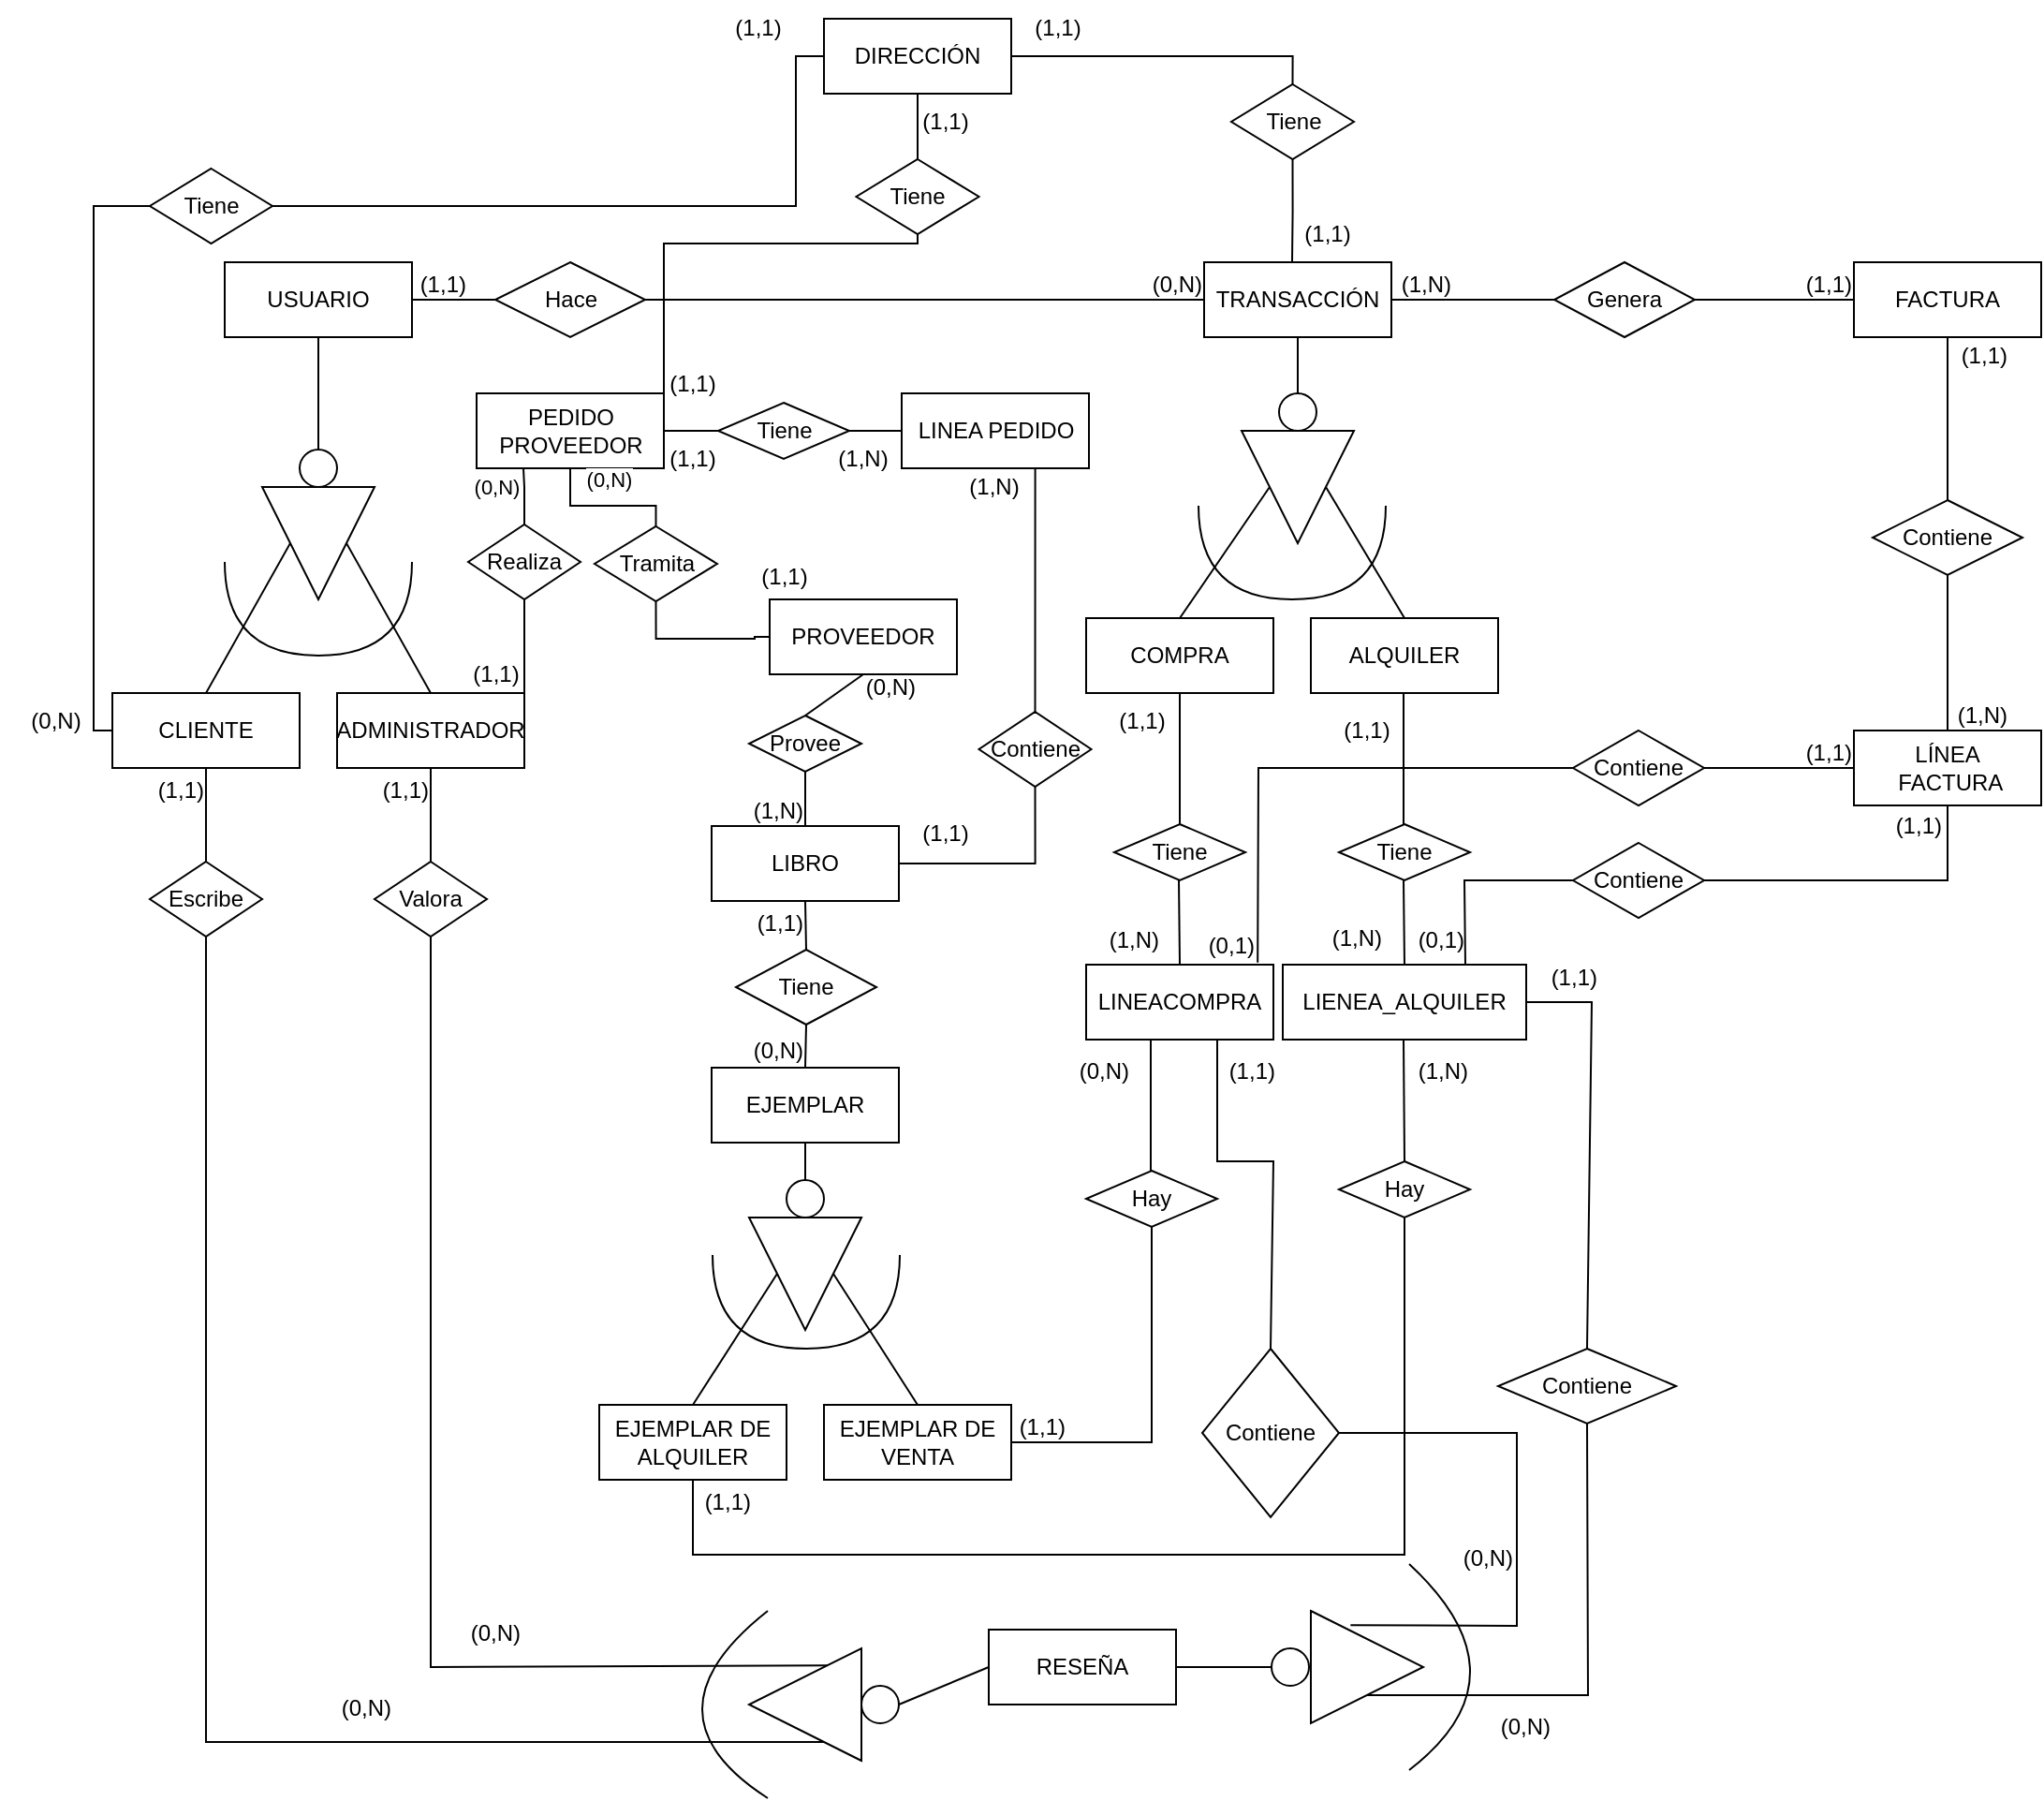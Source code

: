 <mxfile version="26.0.16">
  <diagram id="R2lEEEUBdFMjLlhIrx00" name="Page-1">
    <mxGraphModel dx="2146" dy="2031" grid="1" gridSize="10" guides="1" tooltips="1" connect="1" arrows="1" fold="1" page="1" pageScale="1" pageWidth="850" pageHeight="1100" math="0" shadow="0" extFonts="Permanent Marker^https://fonts.googleapis.com/css?family=Permanent+Marker">
      <root>
        <mxCell id="0" />
        <mxCell id="1" parent="0" />
        <mxCell id="oxlZo_RNe2t6R8mUSxhu-1" value="LIBRO" style="whiteSpace=wrap;html=1;align=center;" parent="1" vertex="1">
          <mxGeometry x="380" y="21" width="100" height="40" as="geometry" />
        </mxCell>
        <mxCell id="oxlZo_RNe2t6R8mUSxhu-2" value="EJEMPLAR" style="whiteSpace=wrap;html=1;align=center;" parent="1" vertex="1">
          <mxGeometry x="380" y="150" width="100" height="40" as="geometry" />
        </mxCell>
        <mxCell id="oxlZo_RNe2t6R8mUSxhu-3" value="EJEMPLAR DE ALQUILER" style="whiteSpace=wrap;html=1;align=center;" parent="1" vertex="1">
          <mxGeometry x="320" y="330" width="100" height="40" as="geometry" />
        </mxCell>
        <mxCell id="oxlZo_RNe2t6R8mUSxhu-4" value="EJEMPLAR DE VENTA" style="whiteSpace=wrap;html=1;align=center;" parent="1" vertex="1">
          <mxGeometry x="440" y="330" width="100" height="40" as="geometry" />
        </mxCell>
        <mxCell id="oxlZo_RNe2t6R8mUSxhu-5" value="RESEÑA" style="whiteSpace=wrap;html=1;align=center;" parent="1" vertex="1">
          <mxGeometry x="528" y="450" width="100" height="40" as="geometry" />
        </mxCell>
        <mxCell id="oxlZo_RNe2t6R8mUSxhu-6" value="USUARIO" style="whiteSpace=wrap;html=1;align=center;" parent="1" vertex="1">
          <mxGeometry x="120" y="-280" width="100" height="40" as="geometry" />
        </mxCell>
        <mxCell id="rbXRn1VliPKEy0PFDkKv-22" value="" style="edgeStyle=orthogonalEdgeStyle;rounded=0;orthogonalLoop=1;jettySize=auto;html=1;exitX=0;exitY=0.5;exitDx=0;exitDy=0;entryX=0;entryY=0.5;entryDx=0;entryDy=0;endArrow=none;startFill=0;" parent="1" source="eLg6kChl8dTraK4xcu2L-25" target="rbXRn1VliPKEy0PFDkKv-21" edge="1">
          <mxGeometry relative="1" as="geometry">
            <mxPoint x="-5" y="-30" as="sourcePoint" />
            <mxPoint x="425" y="-370" as="targetPoint" />
            <Array as="points">
              <mxPoint x="50" y="-310" />
              <mxPoint x="425" y="-310" />
              <mxPoint x="425" y="-390" />
            </Array>
          </mxGeometry>
        </mxCell>
        <mxCell id="oxlZo_RNe2t6R8mUSxhu-8" value="CLIENTE" style="whiteSpace=wrap;html=1;align=center;" parent="1" vertex="1">
          <mxGeometry x="60" y="-50" width="100" height="40" as="geometry" />
        </mxCell>
        <mxCell id="oxlZo_RNe2t6R8mUSxhu-9" value="ADMINISTRADOR" style="whiteSpace=wrap;html=1;align=center;" parent="1" vertex="1">
          <mxGeometry x="180" y="-50" width="100" height="40" as="geometry" />
        </mxCell>
        <mxCell id="oxlZo_RNe2t6R8mUSxhu-13" value="" style="triangle;whiteSpace=wrap;html=1;rotation=90;" parent="1" vertex="1">
          <mxGeometry x="140" y="-160" width="60" height="60" as="geometry" />
        </mxCell>
        <mxCell id="oxlZo_RNe2t6R8mUSxhu-14" value="" style="endArrow=none;html=1;rounded=0;entryX=0.5;entryY=1;entryDx=0;entryDy=0;exitX=0.5;exitY=0;exitDx=0;exitDy=0;" parent="1" source="oxlZo_RNe2t6R8mUSxhu-17" target="oxlZo_RNe2t6R8mUSxhu-6" edge="1">
          <mxGeometry width="50" height="50" relative="1" as="geometry">
            <mxPoint x="170" y="-190" as="sourcePoint" />
            <mxPoint x="450" y="-20" as="targetPoint" />
          </mxGeometry>
        </mxCell>
        <mxCell id="oxlZo_RNe2t6R8mUSxhu-15" value="" style="endArrow=none;html=1;rounded=0;entryX=0.5;entryY=1;entryDx=0;entryDy=0;exitX=0.5;exitY=0;exitDx=0;exitDy=0;" parent="1" source="oxlZo_RNe2t6R8mUSxhu-8" target="oxlZo_RNe2t6R8mUSxhu-13" edge="1">
          <mxGeometry width="50" height="50" relative="1" as="geometry">
            <mxPoint x="400" y="30" as="sourcePoint" />
            <mxPoint x="450" y="-20" as="targetPoint" />
          </mxGeometry>
        </mxCell>
        <mxCell id="oxlZo_RNe2t6R8mUSxhu-16" value="" style="endArrow=none;html=1;rounded=0;entryX=0.5;entryY=0;entryDx=0;entryDy=0;exitX=0.5;exitY=0;exitDx=0;exitDy=0;" parent="1" source="oxlZo_RNe2t6R8mUSxhu-9" target="oxlZo_RNe2t6R8mUSxhu-13" edge="1">
          <mxGeometry width="50" height="50" relative="1" as="geometry">
            <mxPoint x="400" y="30" as="sourcePoint" />
            <mxPoint x="450" y="-20" as="targetPoint" />
          </mxGeometry>
        </mxCell>
        <mxCell id="oxlZo_RNe2t6R8mUSxhu-17" value="" style="ellipse;whiteSpace=wrap;html=1;aspect=fixed;" parent="1" vertex="1">
          <mxGeometry x="160" y="-180" width="20" height="20" as="geometry" />
        </mxCell>
        <mxCell id="oxlZo_RNe2t6R8mUSxhu-20" value="" style="triangle;whiteSpace=wrap;html=1;rotation=90;" parent="1" vertex="1">
          <mxGeometry x="400" y="230" width="60" height="60" as="geometry" />
        </mxCell>
        <mxCell id="oxlZo_RNe2t6R8mUSxhu-21" value="" style="ellipse;whiteSpace=wrap;html=1;aspect=fixed;" parent="1" vertex="1">
          <mxGeometry x="420" y="210" width="20" height="20" as="geometry" />
        </mxCell>
        <mxCell id="oxlZo_RNe2t6R8mUSxhu-23" value="" style="endArrow=none;html=1;rounded=0;entryX=0.5;entryY=1;entryDx=0;entryDy=0;exitX=0.5;exitY=0;exitDx=0;exitDy=0;" parent="1" source="oxlZo_RNe2t6R8mUSxhu-3" target="oxlZo_RNe2t6R8mUSxhu-20" edge="1">
          <mxGeometry width="50" height="50" relative="1" as="geometry">
            <mxPoint x="215" y="140" as="sourcePoint" />
            <mxPoint x="265" y="90" as="targetPoint" />
          </mxGeometry>
        </mxCell>
        <mxCell id="oxlZo_RNe2t6R8mUSxhu-24" value="" style="endArrow=none;html=1;rounded=0;entryX=0.5;entryY=0;entryDx=0;entryDy=0;exitX=0.5;exitY=0;exitDx=0;exitDy=0;" parent="1" source="oxlZo_RNe2t6R8mUSxhu-4" target="oxlZo_RNe2t6R8mUSxhu-20" edge="1">
          <mxGeometry width="50" height="50" relative="1" as="geometry">
            <mxPoint x="215" y="140" as="sourcePoint" />
            <mxPoint x="265" y="90" as="targetPoint" />
          </mxGeometry>
        </mxCell>
        <mxCell id="oxlZo_RNe2t6R8mUSxhu-25" value="Tiene" style="shape=rhombus;perimeter=rhombusPerimeter;whiteSpace=wrap;html=1;align=center;" parent="1" vertex="1">
          <mxGeometry x="393" y="87" width="75" height="40" as="geometry" />
        </mxCell>
        <mxCell id="oxlZo_RNe2t6R8mUSxhu-26" value="" style="endArrow=none;html=1;rounded=0;entryX=0.5;entryY=1;entryDx=0;entryDy=0;exitX=0.5;exitY=0;exitDx=0;exitDy=0;" parent="1" source="oxlZo_RNe2t6R8mUSxhu-25" target="oxlZo_RNe2t6R8mUSxhu-1" edge="1">
          <mxGeometry relative="1" as="geometry">
            <mxPoint x="165" y="30" as="sourcePoint" />
            <mxPoint x="325" y="30" as="targetPoint" />
          </mxGeometry>
        </mxCell>
        <mxCell id="oxlZo_RNe2t6R8mUSxhu-27" value="(1,1)" style="resizable=0;html=1;whiteSpace=wrap;align=right;verticalAlign=bottom;" parent="oxlZo_RNe2t6R8mUSxhu-26" connectable="0" vertex="1">
          <mxGeometry x="1" relative="1" as="geometry">
            <mxPoint y="20" as="offset" />
          </mxGeometry>
        </mxCell>
        <mxCell id="oxlZo_RNe2t6R8mUSxhu-28" value="" style="endArrow=none;html=1;rounded=0;exitX=0.5;exitY=1;exitDx=0;exitDy=0;entryX=0.5;entryY=0;entryDx=0;entryDy=0;" parent="1" source="oxlZo_RNe2t6R8mUSxhu-25" target="oxlZo_RNe2t6R8mUSxhu-2" edge="1">
          <mxGeometry relative="1" as="geometry">
            <mxPoint x="165" y="30" as="sourcePoint" />
            <mxPoint x="325" y="30" as="targetPoint" />
          </mxGeometry>
        </mxCell>
        <mxCell id="oxlZo_RNe2t6R8mUSxhu-29" value="(0,N)" style="resizable=0;html=1;whiteSpace=wrap;align=right;verticalAlign=bottom;" parent="oxlZo_RNe2t6R8mUSxhu-28" connectable="0" vertex="1">
          <mxGeometry x="1" relative="1" as="geometry" />
        </mxCell>
        <mxCell id="oxlZo_RNe2t6R8mUSxhu-31" value="TRANSACCIÓN" style="whiteSpace=wrap;html=1;align=center;" parent="1" vertex="1">
          <mxGeometry x="643" y="-280" width="100" height="40" as="geometry" />
        </mxCell>
        <mxCell id="oxlZo_RNe2t6R8mUSxhu-32" value="Hace" style="shape=rhombus;perimeter=rhombusPerimeter;whiteSpace=wrap;html=1;align=center;" parent="1" vertex="1">
          <mxGeometry x="264.5" y="-280" width="80" height="40" as="geometry" />
        </mxCell>
        <mxCell id="oxlZo_RNe2t6R8mUSxhu-34" value="" style="endArrow=none;html=1;rounded=0;" parent="1" source="oxlZo_RNe2t6R8mUSxhu-32" target="oxlZo_RNe2t6R8mUSxhu-6" edge="1">
          <mxGeometry relative="1" as="geometry">
            <mxPoint x="290" y="-260.34" as="sourcePoint" />
            <mxPoint x="220" y="-260" as="targetPoint" />
          </mxGeometry>
        </mxCell>
        <mxCell id="oxlZo_RNe2t6R8mUSxhu-35" value="(1,1)" style="resizable=0;html=1;whiteSpace=wrap;align=right;verticalAlign=bottom;" parent="oxlZo_RNe2t6R8mUSxhu-34" connectable="0" vertex="1">
          <mxGeometry x="1" relative="1" as="geometry">
            <mxPoint x="30" as="offset" />
          </mxGeometry>
        </mxCell>
        <mxCell id="oxlZo_RNe2t6R8mUSxhu-36" value="" style="endArrow=none;html=1;rounded=0;entryX=0;entryY=0.5;entryDx=0;entryDy=0;exitX=1;exitY=0.5;exitDx=0;exitDy=0;" parent="1" source="oxlZo_RNe2t6R8mUSxhu-32" target="oxlZo_RNe2t6R8mUSxhu-31" edge="1">
          <mxGeometry relative="1" as="geometry">
            <mxPoint x="254.5" y="-310" as="sourcePoint" />
            <mxPoint x="414.5" y="-310" as="targetPoint" />
          </mxGeometry>
        </mxCell>
        <mxCell id="oxlZo_RNe2t6R8mUSxhu-37" value="(0,N)" style="resizable=0;html=1;whiteSpace=wrap;align=right;verticalAlign=bottom;" parent="oxlZo_RNe2t6R8mUSxhu-36" connectable="0" vertex="1">
          <mxGeometry x="1" relative="1" as="geometry" />
        </mxCell>
        <mxCell id="oxlZo_RNe2t6R8mUSxhu-39" value="" style="endArrow=none;html=1;rounded=0;edgeStyle=orthogonalEdgeStyle;curved=1;" parent="1" edge="1">
          <mxGeometry width="50" height="50" relative="1" as="geometry">
            <mxPoint x="120" y="-120" as="sourcePoint" />
            <mxPoint x="220" y="-120" as="targetPoint" />
            <Array as="points">
              <mxPoint x="120" y="-70" />
              <mxPoint x="220" y="-70" />
            </Array>
          </mxGeometry>
        </mxCell>
        <mxCell id="oxlZo_RNe2t6R8mUSxhu-40" value="Escribe" style="shape=rhombus;perimeter=rhombusPerimeter;whiteSpace=wrap;html=1;align=center;" parent="1" vertex="1">
          <mxGeometry x="80" y="40" width="60" height="40" as="geometry" />
        </mxCell>
        <mxCell id="oxlZo_RNe2t6R8mUSxhu-41" value="Valora" style="shape=rhombus;perimeter=rhombusPerimeter;whiteSpace=wrap;html=1;align=center;" parent="1" vertex="1">
          <mxGeometry x="200" y="40" width="60" height="40" as="geometry" />
        </mxCell>
        <mxCell id="oxlZo_RNe2t6R8mUSxhu-42" value="" style="endArrow=none;html=1;rounded=0;exitX=0.5;exitY=0;exitDx=0;exitDy=0;entryX=0.5;entryY=1;entryDx=0;entryDy=0;" parent="1" source="oxlZo_RNe2t6R8mUSxhu-40" target="oxlZo_RNe2t6R8mUSxhu-8" edge="1">
          <mxGeometry relative="1" as="geometry">
            <mxPoint x="70" y="30" as="sourcePoint" />
            <mxPoint x="230" y="30" as="targetPoint" />
          </mxGeometry>
        </mxCell>
        <mxCell id="oxlZo_RNe2t6R8mUSxhu-43" value="(1,1)" style="resizable=0;html=1;whiteSpace=wrap;align=right;verticalAlign=bottom;" parent="oxlZo_RNe2t6R8mUSxhu-42" connectable="0" vertex="1">
          <mxGeometry x="1" relative="1" as="geometry">
            <mxPoint y="20" as="offset" />
          </mxGeometry>
        </mxCell>
        <mxCell id="oxlZo_RNe2t6R8mUSxhu-44" value="" style="endArrow=none;html=1;rounded=0;exitX=0.5;exitY=1;exitDx=0;exitDy=0;" parent="1" source="oxlZo_RNe2t6R8mUSxhu-40" edge="1">
          <mxGeometry relative="1" as="geometry">
            <mxPoint x="60" y="20" as="sourcePoint" />
            <mxPoint x="310" y="510" as="targetPoint" />
            <Array as="points">
              <mxPoint x="110" y="510" />
              <mxPoint x="440" y="510" />
            </Array>
          </mxGeometry>
        </mxCell>
        <mxCell id="oxlZo_RNe2t6R8mUSxhu-45" value="(0,N)" style="resizable=0;html=1;whiteSpace=wrap;align=right;verticalAlign=bottom;" parent="oxlZo_RNe2t6R8mUSxhu-44" connectable="0" vertex="1">
          <mxGeometry x="1" relative="1" as="geometry">
            <mxPoint x="-100" y="-10" as="offset" />
          </mxGeometry>
        </mxCell>
        <mxCell id="oxlZo_RNe2t6R8mUSxhu-46" value="" style="endArrow=none;html=1;rounded=0;exitX=0.5;exitY=1;exitDx=0;exitDy=0;entryX=0.3;entryY=0.847;entryDx=0;entryDy=0;entryPerimeter=0;" parent="1" source="oxlZo_RNe2t6R8mUSxhu-41" target="v76QlJ5Sfsqf30voASOo-33" edge="1">
          <mxGeometry relative="1" as="geometry">
            <mxPoint x="200" y="110" as="sourcePoint" />
            <mxPoint x="330" y="470" as="targetPoint" />
            <Array as="points">
              <mxPoint x="230" y="470" />
            </Array>
          </mxGeometry>
        </mxCell>
        <mxCell id="oxlZo_RNe2t6R8mUSxhu-47" value="(0,N)" style="resizable=0;html=1;whiteSpace=wrap;align=right;verticalAlign=bottom;" parent="oxlZo_RNe2t6R8mUSxhu-46" connectable="0" vertex="1">
          <mxGeometry x="1" relative="1" as="geometry">
            <mxPoint x="-162" y="-9" as="offset" />
          </mxGeometry>
        </mxCell>
        <mxCell id="v76QlJ5Sfsqf30voASOo-45" value="(0,N)" style="resizable=0;html=1;whiteSpace=wrap;align=right;verticalAlign=bottom;" parent="oxlZo_RNe2t6R8mUSxhu-46" connectable="0" vertex="1">
          <mxGeometry x="1" relative="1" as="geometry">
            <mxPoint x="388" y="41" as="offset" />
          </mxGeometry>
        </mxCell>
        <mxCell id="oxlZo_RNe2t6R8mUSxhu-48" value="" style="endArrow=none;html=1;rounded=0;entryX=0.5;entryY=1;entryDx=0;entryDy=0;exitX=0.5;exitY=0;exitDx=0;exitDy=0;" parent="1" source="oxlZo_RNe2t6R8mUSxhu-41" target="oxlZo_RNe2t6R8mUSxhu-9" edge="1">
          <mxGeometry relative="1" as="geometry">
            <mxPoint x="60" y="70" as="sourcePoint" />
            <mxPoint x="220" y="70" as="targetPoint" />
          </mxGeometry>
        </mxCell>
        <mxCell id="oxlZo_RNe2t6R8mUSxhu-49" value="(1,1)" style="resizable=0;html=1;whiteSpace=wrap;align=right;verticalAlign=bottom;" parent="oxlZo_RNe2t6R8mUSxhu-48" connectable="0" vertex="1">
          <mxGeometry x="1" relative="1" as="geometry">
            <mxPoint y="20" as="offset" />
          </mxGeometry>
        </mxCell>
        <mxCell id="oxlZo_RNe2t6R8mUSxhu-51" value="" style="endArrow=none;html=1;rounded=0;exitX=0.5;exitY=1;exitDx=0;exitDy=0;entryX=0.5;entryY=1;entryDx=0;entryDy=0;" parent="1" source="uGOtj3Z7KAEZLXd6OW_a-27" target="v76QlJ5Sfsqf30voASOo-40" edge="1">
          <mxGeometry relative="1" as="geometry">
            <mxPoint x="850" y="470" as="sourcePoint" />
            <mxPoint x="800" y="480" as="targetPoint" />
            <Array as="points">
              <mxPoint x="848" y="485" />
            </Array>
          </mxGeometry>
        </mxCell>
        <mxCell id="oxlZo_RNe2t6R8mUSxhu-55" value="Hay" style="shape=rhombus;perimeter=rhombusPerimeter;whiteSpace=wrap;html=1;align=center;" parent="1" vertex="1">
          <mxGeometry x="580" y="205" width="70" height="30" as="geometry" />
        </mxCell>
        <mxCell id="oxlZo_RNe2t6R8mUSxhu-58" value="" style="endArrow=none;html=1;rounded=0;entryX=1;entryY=0.5;entryDx=0;entryDy=0;exitX=0.5;exitY=1;exitDx=0;exitDy=0;" parent="1" source="oxlZo_RNe2t6R8mUSxhu-55" target="oxlZo_RNe2t6R8mUSxhu-4" edge="1">
          <mxGeometry relative="1" as="geometry">
            <mxPoint x="595" y="110" as="sourcePoint" />
            <mxPoint x="595" y="340" as="targetPoint" />
            <Array as="points">
              <mxPoint x="615" y="350" />
              <mxPoint x="595" y="350" />
            </Array>
          </mxGeometry>
        </mxCell>
        <mxCell id="oxlZo_RNe2t6R8mUSxhu-59" value="(1,1)" style="resizable=0;html=1;whiteSpace=wrap;align=right;verticalAlign=bottom;" parent="oxlZo_RNe2t6R8mUSxhu-58" connectable="0" vertex="1">
          <mxGeometry x="1" relative="1" as="geometry">
            <mxPoint x="30" as="offset" />
          </mxGeometry>
        </mxCell>
        <mxCell id="oxlZo_RNe2t6R8mUSxhu-60" value="" style="endArrow=none;html=1;rounded=0;edgeStyle=orthogonalEdgeStyle;curved=1;" parent="1" edge="1">
          <mxGeometry width="50" height="50" relative="1" as="geometry">
            <mxPoint x="380.5" y="250" as="sourcePoint" />
            <mxPoint x="480.5" y="250" as="targetPoint" />
            <Array as="points">
              <mxPoint x="380.5" y="300" />
              <mxPoint x="480.5" y="300" />
            </Array>
          </mxGeometry>
        </mxCell>
        <mxCell id="HpdBB7yCRf10ZCwWjZ14-1" value="COMPRA" style="whiteSpace=wrap;html=1;align=center;" parent="1" vertex="1">
          <mxGeometry x="580" y="-90" width="100" height="40" as="geometry" />
        </mxCell>
        <mxCell id="HpdBB7yCRf10ZCwWjZ14-2" value="ALQUILER" style="whiteSpace=wrap;html=1;align=center;" parent="1" vertex="1">
          <mxGeometry x="700" y="-90" width="100" height="40" as="geometry" />
        </mxCell>
        <mxCell id="HpdBB7yCRf10ZCwWjZ14-3" value="" style="triangle;whiteSpace=wrap;html=1;rotation=90;" parent="1" vertex="1">
          <mxGeometry x="663" y="-190" width="60" height="60" as="geometry" />
        </mxCell>
        <mxCell id="HpdBB7yCRf10ZCwWjZ14-4" value="" style="endArrow=none;html=1;rounded=0;entryX=0.5;entryY=1;entryDx=0;entryDy=0;exitX=0.5;exitY=0;exitDx=0;exitDy=0;" parent="1" source="HpdBB7yCRf10ZCwWjZ14-1" target="HpdBB7yCRf10ZCwWjZ14-3" edge="1">
          <mxGeometry width="50" height="50" relative="1" as="geometry">
            <mxPoint x="923" y="10" as="sourcePoint" />
            <mxPoint x="973" y="-40" as="targetPoint" />
          </mxGeometry>
        </mxCell>
        <mxCell id="HpdBB7yCRf10ZCwWjZ14-5" value="" style="endArrow=none;html=1;rounded=0;entryX=0.5;entryY=0;entryDx=0;entryDy=0;exitX=0.5;exitY=0;exitDx=0;exitDy=0;" parent="1" source="HpdBB7yCRf10ZCwWjZ14-2" target="HpdBB7yCRf10ZCwWjZ14-3" edge="1">
          <mxGeometry width="50" height="50" relative="1" as="geometry">
            <mxPoint x="923" y="10" as="sourcePoint" />
            <mxPoint x="973" y="-40" as="targetPoint" />
          </mxGeometry>
        </mxCell>
        <mxCell id="HpdBB7yCRf10ZCwWjZ14-6" value="" style="ellipse;whiteSpace=wrap;html=1;aspect=fixed;" parent="1" vertex="1">
          <mxGeometry x="683" y="-210" width="20" height="20" as="geometry" />
        </mxCell>
        <mxCell id="HpdBB7yCRf10ZCwWjZ14-7" value="" style="endArrow=none;html=1;rounded=0;edgeStyle=orthogonalEdgeStyle;curved=1;" parent="1" edge="1">
          <mxGeometry width="50" height="50" relative="1" as="geometry">
            <mxPoint x="640" y="-150" as="sourcePoint" />
            <mxPoint x="740" y="-150" as="targetPoint" />
            <Array as="points">
              <mxPoint x="640" y="-100" />
              <mxPoint x="740" y="-100" />
            </Array>
          </mxGeometry>
        </mxCell>
        <mxCell id="HpdBB7yCRf10ZCwWjZ14-9" value="" style="endArrow=none;html=1;rounded=0;entryX=0.5;entryY=1;entryDx=0;entryDy=0;exitX=0.5;exitY=0;exitDx=0;exitDy=0;" parent="1" source="HpdBB7yCRf10ZCwWjZ14-6" target="oxlZo_RNe2t6R8mUSxhu-31" edge="1">
          <mxGeometry width="50" height="50" relative="1" as="geometry">
            <mxPoint x="410" as="sourcePoint" />
            <mxPoint x="460" y="-60" as="targetPoint" />
          </mxGeometry>
        </mxCell>
        <mxCell id="HpdBB7yCRf10ZCwWjZ14-12" value="Hay" style="shape=rhombus;perimeter=rhombusPerimeter;whiteSpace=wrap;html=1;align=center;" parent="1" vertex="1">
          <mxGeometry x="715" y="200" width="70" height="30" as="geometry" />
        </mxCell>
        <mxCell id="HpdBB7yCRf10ZCwWjZ14-13" value="" style="endArrow=none;html=1;rounded=0;exitX=0.5;exitY=1;exitDx=0;exitDy=0;entryX=0.5;entryY=1;entryDx=0;entryDy=0;" parent="1" source="HpdBB7yCRf10ZCwWjZ14-12" target="oxlZo_RNe2t6R8mUSxhu-3" edge="1">
          <mxGeometry relative="1" as="geometry">
            <mxPoint x="690" y="120" as="sourcePoint" />
            <mxPoint x="390" y="410" as="targetPoint" />
            <Array as="points">
              <mxPoint x="750" y="410" />
              <mxPoint x="370" y="410" />
            </Array>
          </mxGeometry>
        </mxCell>
        <mxCell id="HpdBB7yCRf10ZCwWjZ14-14" value="(1,1)" style="resizable=0;html=1;whiteSpace=wrap;align=right;verticalAlign=bottom;" parent="HpdBB7yCRf10ZCwWjZ14-13" connectable="0" vertex="1">
          <mxGeometry x="1" relative="1" as="geometry">
            <mxPoint x="32" y="20" as="offset" />
          </mxGeometry>
        </mxCell>
        <mxCell id="zrALOh_g4uG0g2K5I3Rx-2" value="FACTURA" style="whiteSpace=wrap;html=1;align=center;" parent="1" vertex="1">
          <mxGeometry x="990" y="-280" width="100" height="40" as="geometry" />
        </mxCell>
        <mxCell id="zrALOh_g4uG0g2K5I3Rx-11" value="LÍNEA&lt;div&gt;&amp;nbsp;FACTURA&lt;/div&gt;" style="whiteSpace=wrap;html=1;align=center;" parent="1" vertex="1">
          <mxGeometry x="990" y="-30" width="100" height="40" as="geometry" />
        </mxCell>
        <mxCell id="rbXRn1VliPKEy0PFDkKv-12" value="" style="edgeStyle=orthogonalEdgeStyle;rounded=0;orthogonalLoop=1;jettySize=auto;html=1;endArrow=none;startFill=0;" parent="1" source="rbXRn1VliPKEy0PFDkKv-2" target="rbXRn1VliPKEy0PFDkKv-11" edge="1">
          <mxGeometry relative="1" as="geometry" />
        </mxCell>
        <mxCell id="rbXRn1VliPKEy0PFDkKv-28" style="edgeStyle=orthogonalEdgeStyle;rounded=0;orthogonalLoop=1;jettySize=auto;html=1;exitX=1;exitY=0;exitDx=0;exitDy=0;entryX=0.5;entryY=1;entryDx=0;entryDy=0;endArrow=none;startFill=0;" parent="1" source="rbXRn1VliPKEy0PFDkKv-2" target="rbXRn1VliPKEy0PFDkKv-21" edge="1">
          <mxGeometry relative="1" as="geometry" />
        </mxCell>
        <mxCell id="rbXRn1VliPKEy0PFDkKv-34" value="" style="edgeStyle=orthogonalEdgeStyle;rounded=0;orthogonalLoop=1;jettySize=auto;html=1;exitX=0.5;exitY=1;exitDx=0;exitDy=0;endArrow=none;startFill=0;" parent="1" source="eLg6kChl8dTraK4xcu2L-31" target="rbXRn1VliPKEy0PFDkKv-33" edge="1">
          <mxGeometry relative="1" as="geometry">
            <mxPoint x="310.0" y="-160" as="sourcePoint" />
          </mxGeometry>
        </mxCell>
        <mxCell id="rbXRn1VliPKEy0PFDkKv-2" value="PEDIDO PROVEEDOR" style="whiteSpace=wrap;html=1;align=center;" parent="1" vertex="1">
          <mxGeometry x="254.5" y="-210" width="100" height="40" as="geometry" />
        </mxCell>
        <mxCell id="rbXRn1VliPKEy0PFDkKv-7" value="" style="edgeStyle=orthogonalEdgeStyle;rounded=0;orthogonalLoop=1;jettySize=auto;html=1;endArrow=none;startFill=0;entryX=0.25;entryY=1;entryDx=0;entryDy=0;" parent="1" source="rbXRn1VliPKEy0PFDkKv-3" target="rbXRn1VliPKEy0PFDkKv-2" edge="1">
          <mxGeometry relative="1" as="geometry" />
        </mxCell>
        <mxCell id="rbXRn1VliPKEy0PFDkKv-8" value="(0,N)" style="edgeLabel;html=1;align=center;verticalAlign=middle;resizable=0;points=[];" parent="rbXRn1VliPKEy0PFDkKv-7" vertex="1" connectable="0">
          <mxGeometry x="0.381" relative="1" as="geometry">
            <mxPoint x="-15" as="offset" />
          </mxGeometry>
        </mxCell>
        <mxCell id="rbXRn1VliPKEy0PFDkKv-3" value="Realiza" style="shape=rhombus;perimeter=rhombusPerimeter;whiteSpace=wrap;html=1;align=center;" parent="1" vertex="1">
          <mxGeometry x="250" y="-140" width="60" height="40" as="geometry" />
        </mxCell>
        <mxCell id="rbXRn1VliPKEy0PFDkKv-6" value="" style="endArrow=none;html=1;rounded=0;exitX=1;exitY=0;exitDx=0;exitDy=0;entryX=0.5;entryY=1;entryDx=0;entryDy=0;" parent="1" source="oxlZo_RNe2t6R8mUSxhu-9" target="rbXRn1VliPKEy0PFDkKv-3" edge="1">
          <mxGeometry width="50" height="50" relative="1" as="geometry">
            <mxPoint x="300" y="-120" as="sourcePoint" />
            <mxPoint x="350" y="-170" as="targetPoint" />
          </mxGeometry>
        </mxCell>
        <mxCell id="rbXRn1VliPKEy0PFDkKv-9" value="(1,1)" style="text;html=1;align=center;verticalAlign=middle;whiteSpace=wrap;rounded=0;" parent="1" vertex="1">
          <mxGeometry x="250" y="-75" width="30" height="30" as="geometry" />
        </mxCell>
        <mxCell id="rbXRn1VliPKEy0PFDkKv-13" style="edgeStyle=orthogonalEdgeStyle;rounded=0;orthogonalLoop=1;jettySize=auto;html=1;exitX=0.5;exitY=1;exitDx=0;exitDy=0;entryX=1;entryY=0.75;entryDx=0;entryDy=0;endArrow=none;startFill=0;" parent="1" source="eLg6kChl8dTraK4xcu2L-33" target="oxlZo_RNe2t6R8mUSxhu-1" edge="1">
          <mxGeometry relative="1" as="geometry">
            <Array as="points">
              <mxPoint x="553" y="41" />
              <mxPoint x="480" y="41" />
            </Array>
          </mxGeometry>
        </mxCell>
        <mxCell id="rbXRn1VliPKEy0PFDkKv-11" value="LINEA PEDIDO" style="whiteSpace=wrap;html=1;align=center;" parent="1" vertex="1">
          <mxGeometry x="481.5" y="-210" width="100" height="40" as="geometry" />
        </mxCell>
        <mxCell id="rbXRn1VliPKEy0PFDkKv-14" value="(1,1)" style="text;html=1;align=center;verticalAlign=middle;whiteSpace=wrap;rounded=0;" parent="1" vertex="1">
          <mxGeometry x="340" y="-190" width="60" height="30" as="geometry" />
        </mxCell>
        <mxCell id="rbXRn1VliPKEy0PFDkKv-15" value="(1,N)" style="text;html=1;align=center;verticalAlign=middle;whiteSpace=wrap;rounded=0;" parent="1" vertex="1">
          <mxGeometry x="431" y="-190" width="60" height="30" as="geometry" />
        </mxCell>
        <mxCell id="rbXRn1VliPKEy0PFDkKv-16" value="(1,N)" style="text;html=1;align=center;verticalAlign=middle;whiteSpace=wrap;rounded=0;" parent="1" vertex="1">
          <mxGeometry x="501" y="-175" width="60" height="30" as="geometry" />
        </mxCell>
        <mxCell id="rbXRn1VliPKEy0PFDkKv-17" value="(1,1&lt;span style=&quot;background-color: transparent; color: light-dark(rgb(0, 0, 0), rgb(255, 255, 255));&quot;&gt;)&lt;/span&gt;" style="text;html=1;align=center;verticalAlign=middle;whiteSpace=wrap;rounded=0;" parent="1" vertex="1">
          <mxGeometry x="475" y="10" width="60" height="30" as="geometry" />
        </mxCell>
        <mxCell id="rbXRn1VliPKEy0PFDkKv-25" style="edgeStyle=orthogonalEdgeStyle;rounded=0;orthogonalLoop=1;jettySize=auto;html=1;exitX=0.5;exitY=1;exitDx=0;exitDy=0;entryX=0.5;entryY=0;entryDx=0;entryDy=0;endArrow=none;startFill=0;" parent="1" source="eLg6kChl8dTraK4xcu2L-27" target="oxlZo_RNe2t6R8mUSxhu-31" edge="1">
          <mxGeometry relative="1" as="geometry">
            <Array as="points">
              <mxPoint x="690" y="-307" />
              <mxPoint x="690" y="-280" />
            </Array>
          </mxGeometry>
        </mxCell>
        <mxCell id="rbXRn1VliPKEy0PFDkKv-21" value="DIRECCIÓN" style="whiteSpace=wrap;html=1;align=center;" parent="1" vertex="1">
          <mxGeometry x="440" y="-410" width="100" height="40" as="geometry" />
        </mxCell>
        <mxCell id="rbXRn1VliPKEy0PFDkKv-23" value="(0,N)" style="text;html=1;align=center;verticalAlign=middle;whiteSpace=wrap;rounded=0;" parent="1" vertex="1">
          <mxGeometry y="-50" width="60" height="30" as="geometry" />
        </mxCell>
        <mxCell id="rbXRn1VliPKEy0PFDkKv-24" value="(1,1)" style="text;html=1;align=center;verticalAlign=middle;whiteSpace=wrap;rounded=0;" parent="1" vertex="1">
          <mxGeometry x="374.5" y="-420" width="60" height="30" as="geometry" />
        </mxCell>
        <mxCell id="rbXRn1VliPKEy0PFDkKv-26" value="(1,1)" style="text;html=1;align=center;verticalAlign=middle;whiteSpace=wrap;rounded=0;" parent="1" vertex="1">
          <mxGeometry x="535" y="-420" width="60" height="30" as="geometry" />
        </mxCell>
        <mxCell id="rbXRn1VliPKEy0PFDkKv-27" value="(1,1)" style="text;html=1;align=center;verticalAlign=middle;whiteSpace=wrap;rounded=0;" parent="1" vertex="1">
          <mxGeometry x="679" y="-310" width="60" height="30" as="geometry" />
        </mxCell>
        <mxCell id="rbXRn1VliPKEy0PFDkKv-29" value="(1,1)" style="text;html=1;align=center;verticalAlign=middle;whiteSpace=wrap;rounded=0;" parent="1" vertex="1">
          <mxGeometry x="474.5" y="-370" width="60" height="30" as="geometry" />
        </mxCell>
        <mxCell id="rbXRn1VliPKEy0PFDkKv-30" value="(1,1)" style="text;html=1;align=center;verticalAlign=middle;whiteSpace=wrap;rounded=0;" parent="1" vertex="1">
          <mxGeometry x="340" y="-230" width="60" height="30" as="geometry" />
        </mxCell>
        <mxCell id="rbXRn1VliPKEy0PFDkKv-33" value="PROVEEDOR" style="whiteSpace=wrap;html=1;align=center;" parent="1" vertex="1">
          <mxGeometry x="411" y="-100" width="100" height="40" as="geometry" />
        </mxCell>
        <mxCell id="rbXRn1VliPKEy0PFDkKv-35" value="(1,1)" style="text;html=1;align=center;verticalAlign=middle;whiteSpace=wrap;rounded=0;" parent="1" vertex="1">
          <mxGeometry x="388.5" y="-127" width="60" height="30" as="geometry" />
        </mxCell>
        <mxCell id="rbXRn1VliPKEy0PFDkKv-36" value="(0,N)" style="edgeLabel;html=1;align=center;verticalAlign=middle;resizable=0;points=[];" parent="1" vertex="1" connectable="0">
          <mxGeometry x="280.0" y="-160.001" as="geometry">
            <mxPoint x="45" y="-4" as="offset" />
          </mxGeometry>
        </mxCell>
        <mxCell id="stspvZmgWujVFdAq6yhH-1" value="LINEACOMPRA" style="whiteSpace=wrap;html=1;align=center;" parent="1" vertex="1">
          <mxGeometry x="580" y="95" width="100" height="40" as="geometry" />
        </mxCell>
        <mxCell id="stspvZmgWujVFdAq6yhH-2" value="LIENEA_ALQUILER" style="whiteSpace=wrap;html=1;align=center;" parent="1" vertex="1">
          <mxGeometry x="685" y="95" width="130" height="40" as="geometry" />
        </mxCell>
        <mxCell id="stspvZmgWujVFdAq6yhH-4" value="(1,1&lt;span style=&quot;background-color: transparent; color: light-dark(rgb(0, 0, 0), rgb(255, 255, 255));&quot;&gt;)&lt;/span&gt;" style="text;html=1;align=center;verticalAlign=middle;whiteSpace=wrap;rounded=0;" parent="1" vertex="1">
          <mxGeometry x="580" y="-50" width="60" height="30" as="geometry" />
        </mxCell>
        <mxCell id="stspvZmgWujVFdAq6yhH-11" value="(1,1&lt;span style=&quot;background-color: transparent; color: light-dark(rgb(0, 0, 0), rgb(255, 255, 255));&quot;&gt;)&lt;/span&gt;" style="text;html=1;align=center;verticalAlign=middle;whiteSpace=wrap;rounded=0;" parent="1" vertex="1">
          <mxGeometry x="700" y="-45" width="60" height="30" as="geometry" />
        </mxCell>
        <mxCell id="stspvZmgWujVFdAq6yhH-12" value="Tiene" style="shape=rhombus;perimeter=rhombusPerimeter;whiteSpace=wrap;html=1;align=center;" parent="1" vertex="1">
          <mxGeometry x="595" y="20" width="70" height="30" as="geometry" />
        </mxCell>
        <mxCell id="stspvZmgWujVFdAq6yhH-13" value="Tiene" style="shape=rhombus;perimeter=rhombusPerimeter;whiteSpace=wrap;html=1;align=center;" parent="1" vertex="1">
          <mxGeometry x="715" y="20" width="70" height="30" as="geometry" />
        </mxCell>
        <mxCell id="stspvZmgWujVFdAq6yhH-14" value="" style="endArrow=none;html=1;rounded=0;entryX=0.5;entryY=0;entryDx=0;entryDy=0;" parent="1" target="stspvZmgWujVFdAq6yhH-12" edge="1">
          <mxGeometry relative="1" as="geometry">
            <mxPoint x="630" y="-50" as="sourcePoint" />
            <mxPoint x="440" y="160" as="targetPoint" />
            <Array as="points" />
          </mxGeometry>
        </mxCell>
        <mxCell id="stspvZmgWujVFdAq6yhH-15" value="(1,N)" style="resizable=0;html=1;whiteSpace=wrap;align=right;verticalAlign=bottom;" parent="stspvZmgWujVFdAq6yhH-14" connectable="0" vertex="1">
          <mxGeometry x="1" relative="1" as="geometry">
            <mxPoint x="-10" y="70" as="offset" />
          </mxGeometry>
        </mxCell>
        <mxCell id="stspvZmgWujVFdAq6yhH-16" value="" style="endArrow=none;html=1;rounded=0;entryX=0.5;entryY=0;entryDx=0;entryDy=0;" parent="1" target="stspvZmgWujVFdAq6yhH-1" edge="1">
          <mxGeometry relative="1" as="geometry">
            <mxPoint x="629.5" y="50" as="sourcePoint" />
            <mxPoint x="630" y="90" as="targetPoint" />
            <Array as="points" />
          </mxGeometry>
        </mxCell>
        <mxCell id="stspvZmgWujVFdAq6yhH-17" value="(1,N)" style="resizable=0;html=1;whiteSpace=wrap;align=right;verticalAlign=bottom;" parent="stspvZmgWujVFdAq6yhH-16" connectable="0" vertex="1">
          <mxGeometry x="1" relative="1" as="geometry">
            <mxPoint x="110" y="-5" as="offset" />
          </mxGeometry>
        </mxCell>
        <mxCell id="stspvZmgWujVFdAq6yhH-18" value="" style="endArrow=none;html=1;rounded=0;entryX=0.5;entryY=0;entryDx=0;entryDy=0;" parent="1" edge="1">
          <mxGeometry relative="1" as="geometry">
            <mxPoint x="749.5" y="-50" as="sourcePoint" />
            <mxPoint x="749.5" y="20" as="targetPoint" />
            <Array as="points" />
          </mxGeometry>
        </mxCell>
        <mxCell id="stspvZmgWujVFdAq6yhH-20" value="" style="endArrow=none;html=1;rounded=0;entryX=0.5;entryY=0;entryDx=0;entryDy=0;" parent="1" target="stspvZmgWujVFdAq6yhH-2" edge="1">
          <mxGeometry relative="1" as="geometry">
            <mxPoint x="749.5" y="50" as="sourcePoint" />
            <mxPoint x="750" y="90" as="targetPoint" />
            <Array as="points" />
          </mxGeometry>
        </mxCell>
        <mxCell id="stspvZmgWujVFdAq6yhH-22" value="" style="endArrow=none;html=1;rounded=0;entryX=0.5;entryY=0;entryDx=0;entryDy=0;" parent="1" edge="1">
          <mxGeometry relative="1" as="geometry">
            <mxPoint x="614.5" y="135" as="sourcePoint" />
            <mxPoint x="614.5" y="205" as="targetPoint" />
            <Array as="points" />
          </mxGeometry>
        </mxCell>
        <mxCell id="stspvZmgWujVFdAq6yhH-23" value="(0,N)" style="resizable=0;html=1;whiteSpace=wrap;align=right;verticalAlign=bottom;" parent="stspvZmgWujVFdAq6yhH-22" connectable="0" vertex="1">
          <mxGeometry x="1" relative="1" as="geometry">
            <mxPoint x="-10" y="-45" as="offset" />
          </mxGeometry>
        </mxCell>
        <mxCell id="stspvZmgWujVFdAq6yhH-24" value="" style="endArrow=none;html=1;rounded=0;entryX=0.5;entryY=0;entryDx=0;entryDy=0;" parent="1" target="HpdBB7yCRf10ZCwWjZ14-12" edge="1">
          <mxGeometry relative="1" as="geometry">
            <mxPoint x="749.5" y="135" as="sourcePoint" />
            <mxPoint x="750" y="190" as="targetPoint" />
            <Array as="points" />
          </mxGeometry>
        </mxCell>
        <mxCell id="stspvZmgWujVFdAq6yhH-26" value="(1,N)" style="resizable=0;html=1;whiteSpace=wrap;align=right;verticalAlign=bottom;" parent="1" connectable="0" vertex="1">
          <mxGeometry x="785" y="160" as="geometry" />
        </mxCell>
        <mxCell id="uGOtj3Z7KAEZLXd6OW_a-20" value="" style="endArrow=none;html=1;rounded=0;exitX=0.5;exitY=0;exitDx=0;exitDy=0;" parent="1" source="uGOtj3Z7KAEZLXd6OW_a-25" edge="1">
          <mxGeometry width="50" height="50" relative="1" as="geometry">
            <mxPoint x="669.5" y="300" as="sourcePoint" />
            <mxPoint x="650" y="135" as="targetPoint" />
            <Array as="points">
              <mxPoint x="680" y="200" />
              <mxPoint x="650" y="200" />
            </Array>
          </mxGeometry>
        </mxCell>
        <mxCell id="uGOtj3Z7KAEZLXd6OW_a-26" value="" style="endArrow=none;html=1;rounded=0;entryX=1;entryY=0.5;entryDx=0;entryDy=0;exitX=0.353;exitY=0.127;exitDx=0;exitDy=0;exitPerimeter=0;" parent="1" source="v76QlJ5Sfsqf30voASOo-40" target="uGOtj3Z7KAEZLXd6OW_a-25" edge="1">
          <mxGeometry width="50" height="50" relative="1" as="geometry">
            <mxPoint x="790" y="440" as="sourcePoint" />
            <mxPoint x="672" y="134" as="targetPoint" />
            <Array as="points">
              <mxPoint x="810" y="448" />
              <mxPoint x="810" y="410" />
              <mxPoint x="810" y="345" />
            </Array>
          </mxGeometry>
        </mxCell>
        <mxCell id="uGOtj3Z7KAEZLXd6OW_a-25" value="Contiene" style="shape=rhombus;perimeter=rhombusPerimeter;whiteSpace=wrap;html=1;align=center;" parent="1" vertex="1">
          <mxGeometry x="642" y="300" width="73" height="90" as="geometry" />
        </mxCell>
        <mxCell id="uGOtj3Z7KAEZLXd6OW_a-27" value="Contiene" style="shape=rhombus;perimeter=rhombusPerimeter;whiteSpace=wrap;html=1;align=center;" parent="1" vertex="1">
          <mxGeometry x="800" y="300" width="95" height="40" as="geometry" />
        </mxCell>
        <mxCell id="uGOtj3Z7KAEZLXd6OW_a-29" value="" style="endArrow=none;html=1;rounded=0;exitX=0.5;exitY=0;exitDx=0;exitDy=0;entryX=1;entryY=0.5;entryDx=0;entryDy=0;" parent="1" source="uGOtj3Z7KAEZLXd6OW_a-27" target="stspvZmgWujVFdAq6yhH-2" edge="1">
          <mxGeometry width="50" height="50" relative="1" as="geometry">
            <mxPoint x="640" y="270" as="sourcePoint" />
            <mxPoint x="690" y="220" as="targetPoint" />
            <Array as="points">
              <mxPoint x="850" y="115" />
            </Array>
          </mxGeometry>
        </mxCell>
        <mxCell id="uGOtj3Z7KAEZLXd6OW_a-30" value="(1,1)" style="resizable=0;html=1;whiteSpace=wrap;align=right;verticalAlign=bottom;" parent="1" connectable="0" vertex="1">
          <mxGeometry x="628" y="140" as="geometry">
            <mxPoint x="54" y="20" as="offset" />
          </mxGeometry>
        </mxCell>
        <mxCell id="uGOtj3Z7KAEZLXd6OW_a-32" value="(1,1)" style="resizable=0;html=1;whiteSpace=wrap;align=right;verticalAlign=bottom;" parent="1" connectable="0" vertex="1">
          <mxGeometry x="800" y="90" as="geometry">
            <mxPoint x="54" y="20" as="offset" />
          </mxGeometry>
        </mxCell>
        <mxCell id="eLg6kChl8dTraK4xcu2L-5" value="Contiene" style="shape=rhombus;perimeter=rhombusPerimeter;whiteSpace=wrap;html=1;align=center;" parent="1" vertex="1">
          <mxGeometry x="1000" y="-153" width="80" height="40" as="geometry" />
        </mxCell>
        <mxCell id="eLg6kChl8dTraK4xcu2L-6" value="Genera" style="shape=rhombus;perimeter=rhombusPerimeter;whiteSpace=wrap;html=1;align=center;" parent="1" vertex="1">
          <mxGeometry x="830" y="-280" width="75" height="40" as="geometry" />
        </mxCell>
        <mxCell id="eLg6kChl8dTraK4xcu2L-7" value="" style="endArrow=none;html=1;rounded=0;exitX=0;exitY=0.5;exitDx=0;exitDy=0;entryX=1;entryY=0.5;entryDx=0;entryDy=0;" parent="1" source="eLg6kChl8dTraK4xcu2L-6" target="oxlZo_RNe2t6R8mUSxhu-31" edge="1">
          <mxGeometry relative="1" as="geometry">
            <mxPoint x="767.5" y="-230" as="sourcePoint" />
            <mxPoint x="927.5" y="-230" as="targetPoint" />
          </mxGeometry>
        </mxCell>
        <mxCell id="eLg6kChl8dTraK4xcu2L-8" value="(1,N)" style="resizable=0;html=1;whiteSpace=wrap;align=right;verticalAlign=bottom;" parent="eLg6kChl8dTraK4xcu2L-7" connectable="0" vertex="1">
          <mxGeometry x="1" relative="1" as="geometry">
            <mxPoint x="33" as="offset" />
          </mxGeometry>
        </mxCell>
        <mxCell id="eLg6kChl8dTraK4xcu2L-9" value="" style="endArrow=none;html=1;rounded=0;entryX=0;entryY=0.5;entryDx=0;entryDy=0;exitX=1;exitY=0.5;exitDx=0;exitDy=0;" parent="1" source="eLg6kChl8dTraK4xcu2L-6" target="zrALOh_g4uG0g2K5I3Rx-2" edge="1">
          <mxGeometry relative="1" as="geometry">
            <mxPoint x="610" y="-100" as="sourcePoint" />
            <mxPoint x="770" y="-100" as="targetPoint" />
          </mxGeometry>
        </mxCell>
        <mxCell id="eLg6kChl8dTraK4xcu2L-10" value="(1,1)" style="resizable=0;html=1;whiteSpace=wrap;align=right;verticalAlign=bottom;" parent="eLg6kChl8dTraK4xcu2L-9" connectable="0" vertex="1">
          <mxGeometry x="1" relative="1" as="geometry" />
        </mxCell>
        <mxCell id="eLg6kChl8dTraK4xcu2L-11" value="" style="endArrow=none;html=1;rounded=0;exitX=0.5;exitY=0;exitDx=0;exitDy=0;entryX=0.5;entryY=1;entryDx=0;entryDy=0;" parent="1" source="eLg6kChl8dTraK4xcu2L-5" target="zrALOh_g4uG0g2K5I3Rx-2" edge="1">
          <mxGeometry relative="1" as="geometry">
            <mxPoint x="1017" y="-200.69" as="sourcePoint" />
            <mxPoint x="930" y="-200.69" as="targetPoint" />
          </mxGeometry>
        </mxCell>
        <mxCell id="eLg6kChl8dTraK4xcu2L-12" value="(1,1)" style="resizable=0;html=1;whiteSpace=wrap;align=right;verticalAlign=bottom;" parent="eLg6kChl8dTraK4xcu2L-11" connectable="0" vertex="1">
          <mxGeometry x="1" relative="1" as="geometry">
            <mxPoint x="33" y="18" as="offset" />
          </mxGeometry>
        </mxCell>
        <mxCell id="eLg6kChl8dTraK4xcu2L-13" value="" style="endArrow=none;html=1;rounded=0;exitX=0.5;exitY=1;exitDx=0;exitDy=0;entryX=0.5;entryY=0;entryDx=0;entryDy=0;" parent="1" source="eLg6kChl8dTraK4xcu2L-5" target="zrALOh_g4uG0g2K5I3Rx-11" edge="1">
          <mxGeometry relative="1" as="geometry">
            <mxPoint x="982" y="-140" as="sourcePoint" />
            <mxPoint x="895" y="-140" as="targetPoint" />
          </mxGeometry>
        </mxCell>
        <mxCell id="eLg6kChl8dTraK4xcu2L-14" value="(1,N)" style="resizable=0;html=1;whiteSpace=wrap;align=right;verticalAlign=bottom;" parent="eLg6kChl8dTraK4xcu2L-13" connectable="0" vertex="1">
          <mxGeometry x="1" relative="1" as="geometry">
            <mxPoint x="33" as="offset" />
          </mxGeometry>
        </mxCell>
        <mxCell id="eLg6kChl8dTraK4xcu2L-15" value="Contiene" style="shape=rhombus;perimeter=rhombusPerimeter;whiteSpace=wrap;html=1;align=center;" parent="1" vertex="1">
          <mxGeometry x="840" y="-30" width="70" height="40" as="geometry" />
        </mxCell>
        <mxCell id="eLg6kChl8dTraK4xcu2L-16" value="" style="endArrow=none;html=1;rounded=0;entryX=0;entryY=0.5;entryDx=0;entryDy=0;exitX=1;exitY=0.5;exitDx=0;exitDy=0;" parent="1" source="eLg6kChl8dTraK4xcu2L-15" target="zrALOh_g4uG0g2K5I3Rx-11" edge="1">
          <mxGeometry relative="1" as="geometry">
            <mxPoint x="800" y="40" as="sourcePoint" />
            <mxPoint x="960" y="40" as="targetPoint" />
          </mxGeometry>
        </mxCell>
        <mxCell id="eLg6kChl8dTraK4xcu2L-17" value="(1,1)" style="resizable=0;html=1;whiteSpace=wrap;align=right;verticalAlign=bottom;" parent="eLg6kChl8dTraK4xcu2L-16" connectable="0" vertex="1">
          <mxGeometry x="1" relative="1" as="geometry" />
        </mxCell>
        <mxCell id="eLg6kChl8dTraK4xcu2L-18" value="" style="endArrow=none;html=1;rounded=0;exitX=0;exitY=0.5;exitDx=0;exitDy=0;entryX=0.916;entryY=-0.028;entryDx=0;entryDy=0;entryPerimeter=0;" parent="1" source="eLg6kChl8dTraK4xcu2L-15" target="stspvZmgWujVFdAq6yhH-1" edge="1">
          <mxGeometry relative="1" as="geometry">
            <mxPoint x="785" y="9.26" as="sourcePoint" />
            <mxPoint x="680" y="-10" as="targetPoint" />
            <Array as="points">
              <mxPoint x="672" y="-10" />
            </Array>
          </mxGeometry>
        </mxCell>
        <mxCell id="eLg6kChl8dTraK4xcu2L-19" value="(0,1)" style="resizable=0;html=1;whiteSpace=wrap;align=right;verticalAlign=bottom;" parent="eLg6kChl8dTraK4xcu2L-18" connectable="0" vertex="1">
          <mxGeometry x="1" relative="1" as="geometry" />
        </mxCell>
        <mxCell id="eLg6kChl8dTraK4xcu2L-20" value="Contiene" style="shape=rhombus;perimeter=rhombusPerimeter;whiteSpace=wrap;html=1;align=center;" parent="1" vertex="1">
          <mxGeometry x="840" y="30" width="70" height="40" as="geometry" />
        </mxCell>
        <mxCell id="eLg6kChl8dTraK4xcu2L-21" value="" style="endArrow=none;html=1;rounded=0;entryX=0.5;entryY=1;entryDx=0;entryDy=0;exitX=1;exitY=0.5;exitDx=0;exitDy=0;" parent="1" source="eLg6kChl8dTraK4xcu2L-20" target="zrALOh_g4uG0g2K5I3Rx-11" edge="1">
          <mxGeometry relative="1" as="geometry">
            <mxPoint x="920" y="50" as="sourcePoint" />
            <mxPoint x="990" y="49.26" as="targetPoint" />
            <Array as="points">
              <mxPoint x="1040" y="50" />
            </Array>
          </mxGeometry>
        </mxCell>
        <mxCell id="eLg6kChl8dTraK4xcu2L-22" value="(1,1)" style="resizable=0;html=1;whiteSpace=wrap;align=right;verticalAlign=bottom;" parent="eLg6kChl8dTraK4xcu2L-21" connectable="0" vertex="1">
          <mxGeometry x="1" relative="1" as="geometry">
            <mxPoint x="-2" y="19" as="offset" />
          </mxGeometry>
        </mxCell>
        <mxCell id="eLg6kChl8dTraK4xcu2L-23" value="" style="endArrow=none;html=1;rounded=0;exitX=0;exitY=0.5;exitDx=0;exitDy=0;entryX=0.75;entryY=0;entryDx=0;entryDy=0;" parent="1" source="eLg6kChl8dTraK4xcu2L-20" target="stspvZmgWujVFdAq6yhH-2" edge="1">
          <mxGeometry relative="1" as="geometry">
            <mxPoint x="850" as="sourcePoint" />
            <mxPoint x="682" y="104" as="targetPoint" />
            <Array as="points">
              <mxPoint x="782" y="50" />
            </Array>
          </mxGeometry>
        </mxCell>
        <mxCell id="eLg6kChl8dTraK4xcu2L-24" value="(0,1)" style="resizable=0;html=1;whiteSpace=wrap;align=right;verticalAlign=bottom;" parent="eLg6kChl8dTraK4xcu2L-23" connectable="0" vertex="1">
          <mxGeometry x="1" relative="1" as="geometry">
            <mxPoint x="1" y="-4" as="offset" />
          </mxGeometry>
        </mxCell>
        <mxCell id="eLg6kChl8dTraK4xcu2L-26" value="" style="edgeStyle=orthogonalEdgeStyle;rounded=0;orthogonalLoop=1;jettySize=auto;html=1;exitX=0;exitY=0.5;exitDx=0;exitDy=0;entryX=0;entryY=0.5;entryDx=0;entryDy=0;endArrow=none;startFill=0;" parent="1" source="oxlZo_RNe2t6R8mUSxhu-8" target="eLg6kChl8dTraK4xcu2L-25" edge="1">
          <mxGeometry relative="1" as="geometry">
            <mxPoint x="60" y="-30" as="sourcePoint" />
            <mxPoint x="440" y="-390" as="targetPoint" />
            <Array as="points">
              <mxPoint x="50" y="-30" />
            </Array>
          </mxGeometry>
        </mxCell>
        <mxCell id="eLg6kChl8dTraK4xcu2L-25" value="Tiene" style="shape=rhombus;perimeter=rhombusPerimeter;whiteSpace=wrap;html=1;align=center;" parent="1" vertex="1">
          <mxGeometry x="80" y="-330" width="65.5" height="40" as="geometry" />
        </mxCell>
        <mxCell id="eLg6kChl8dTraK4xcu2L-29" value="" style="edgeStyle=orthogonalEdgeStyle;rounded=0;orthogonalLoop=1;jettySize=auto;html=1;exitX=1;exitY=0.5;exitDx=0;exitDy=0;entryX=0.5;entryY=0;entryDx=0;entryDy=0;endArrow=none;startFill=0;" parent="1" source="rbXRn1VliPKEy0PFDkKv-21" target="eLg6kChl8dTraK4xcu2L-27" edge="1">
          <mxGeometry relative="1" as="geometry">
            <mxPoint x="540" y="-390" as="sourcePoint" />
            <mxPoint x="693" y="-280" as="targetPoint" />
            <Array as="points">
              <mxPoint x="690" y="-390" />
            </Array>
          </mxGeometry>
        </mxCell>
        <mxCell id="eLg6kChl8dTraK4xcu2L-27" value="Tiene" style="shape=rhombus;perimeter=rhombusPerimeter;whiteSpace=wrap;html=1;align=center;" parent="1" vertex="1">
          <mxGeometry x="657.5" y="-375" width="65.5" height="40" as="geometry" />
        </mxCell>
        <mxCell id="eLg6kChl8dTraK4xcu2L-30" value="Tiene" style="shape=rhombus;perimeter=rhombusPerimeter;whiteSpace=wrap;html=1;align=center;" parent="1" vertex="1">
          <mxGeometry x="457.25" y="-335" width="65.5" height="40" as="geometry" />
        </mxCell>
        <mxCell id="eLg6kChl8dTraK4xcu2L-32" value="Tiene" style="shape=rhombus;perimeter=rhombusPerimeter;whiteSpace=wrap;html=1;align=center;" parent="1" vertex="1">
          <mxGeometry x="383.5" y="-205" width="70" height="30" as="geometry" />
        </mxCell>
        <mxCell id="eLg6kChl8dTraK4xcu2L-34" value="" style="edgeStyle=orthogonalEdgeStyle;rounded=0;orthogonalLoop=1;jettySize=auto;html=1;exitX=0.75;exitY=1;exitDx=0;exitDy=0;entryX=0.5;entryY=0;entryDx=0;entryDy=0;endArrow=none;startFill=0;" parent="1" source="rbXRn1VliPKEy0PFDkKv-11" target="eLg6kChl8dTraK4xcu2L-33" edge="1">
          <mxGeometry relative="1" as="geometry">
            <mxPoint x="557" y="-170" as="sourcePoint" />
            <mxPoint x="480" y="170" as="targetPoint" />
            <Array as="points">
              <mxPoint x="553" y="-170" />
            </Array>
          </mxGeometry>
        </mxCell>
        <mxCell id="eLg6kChl8dTraK4xcu2L-33" value="Contiene" style="shape=rhombus;perimeter=rhombusPerimeter;whiteSpace=wrap;html=1;align=center;" parent="1" vertex="1">
          <mxGeometry x="522.75" y="-40" width="60" height="40" as="geometry" />
        </mxCell>
        <mxCell id="eLg6kChl8dTraK4xcu2L-35" value="" style="edgeStyle=orthogonalEdgeStyle;rounded=0;orthogonalLoop=1;jettySize=auto;html=1;exitX=0.5;exitY=1;exitDx=0;exitDy=0;endArrow=none;startFill=0;" parent="1" source="rbXRn1VliPKEy0PFDkKv-2" target="eLg6kChl8dTraK4xcu2L-31" edge="1">
          <mxGeometry relative="1" as="geometry">
            <mxPoint x="305" y="-170" as="sourcePoint" />
            <mxPoint x="461" y="-102" as="targetPoint" />
          </mxGeometry>
        </mxCell>
        <mxCell id="eLg6kChl8dTraK4xcu2L-31" value="Tramita" style="shape=rhombus;perimeter=rhombusPerimeter;whiteSpace=wrap;html=1;align=center;" parent="1" vertex="1">
          <mxGeometry x="317.5" y="-139" width="65.5" height="40" as="geometry" />
        </mxCell>
        <mxCell id="eLg6kChl8dTraK4xcu2L-36" value="" style="endArrow=none;html=1;rounded=0;entryX=0.5;entryY=0;entryDx=0;entryDy=0;exitX=0.5;exitY=1;exitDx=0;exitDy=0;" parent="1" source="eLg6kChl8dTraK4xcu2L-38" target="oxlZo_RNe2t6R8mUSxhu-1" edge="1">
          <mxGeometry relative="1" as="geometry">
            <mxPoint x="430" y="-10" as="sourcePoint" />
            <mxPoint x="530" y="10" as="targetPoint" />
          </mxGeometry>
        </mxCell>
        <mxCell id="eLg6kChl8dTraK4xcu2L-37" value="(1,N)" style="resizable=0;html=1;whiteSpace=wrap;align=right;verticalAlign=bottom;" parent="eLg6kChl8dTraK4xcu2L-36" connectable="0" vertex="1">
          <mxGeometry x="1" relative="1" as="geometry" />
        </mxCell>
        <mxCell id="eLg6kChl8dTraK4xcu2L-38" value="Provee" style="shape=rhombus;perimeter=rhombusPerimeter;whiteSpace=wrap;html=1;align=center;" parent="1" vertex="1">
          <mxGeometry x="400" y="-38" width="60" height="30" as="geometry" />
        </mxCell>
        <mxCell id="eLg6kChl8dTraK4xcu2L-39" value="" style="endArrow=none;html=1;rounded=0;exitX=0.5;exitY=0;exitDx=0;exitDy=0;entryX=0.5;entryY=1;entryDx=0;entryDy=0;" parent="1" source="eLg6kChl8dTraK4xcu2L-38" target="rbXRn1VliPKEy0PFDkKv-33" edge="1">
          <mxGeometry relative="1" as="geometry">
            <mxPoint x="370" y="10" as="sourcePoint" />
            <mxPoint x="530" y="10" as="targetPoint" />
          </mxGeometry>
        </mxCell>
        <mxCell id="eLg6kChl8dTraK4xcu2L-40" value="(0,N)" style="resizable=0;html=1;whiteSpace=wrap;align=right;verticalAlign=bottom;" parent="eLg6kChl8dTraK4xcu2L-39" connectable="0" vertex="1">
          <mxGeometry x="1" relative="1" as="geometry">
            <mxPoint x="30" y="15" as="offset" />
          </mxGeometry>
        </mxCell>
        <mxCell id="v76QlJ5Sfsqf30voASOo-33" value="" style="triangle;whiteSpace=wrap;html=1;rotation=90;direction=south;" parent="1" vertex="1">
          <mxGeometry x="400" y="460" width="60" height="60" as="geometry" />
        </mxCell>
        <mxCell id="v76QlJ5Sfsqf30voASOo-35" value="" style="endArrow=none;html=1;rounded=0;curved=1;entryX=0.5;entryY=1;entryDx=0;entryDy=0;exitX=0.5;exitY=0;exitDx=0;exitDy=0;" parent="1" source="oxlZo_RNe2t6R8mUSxhu-21" target="oxlZo_RNe2t6R8mUSxhu-2" edge="1">
          <mxGeometry width="50" height="50" relative="1" as="geometry">
            <mxPoint x="630" y="320" as="sourcePoint" />
            <mxPoint x="680" y="270" as="targetPoint" />
          </mxGeometry>
        </mxCell>
        <mxCell id="v76QlJ5Sfsqf30voASOo-36" value="" style="ellipse;whiteSpace=wrap;html=1;aspect=fixed;" parent="1" vertex="1">
          <mxGeometry x="460" y="480" width="20" height="20" as="geometry" />
        </mxCell>
        <mxCell id="v76QlJ5Sfsqf30voASOo-38" value="" style="endArrow=none;html=1;rounded=0;curved=1;exitX=1;exitY=0.5;exitDx=0;exitDy=0;entryX=0;entryY=0.5;entryDx=0;entryDy=0;" parent="1" source="v76QlJ5Sfsqf30voASOo-36" target="oxlZo_RNe2t6R8mUSxhu-5" edge="1">
          <mxGeometry width="50" height="50" relative="1" as="geometry">
            <mxPoint x="630" y="320" as="sourcePoint" />
            <mxPoint x="680" y="270" as="targetPoint" />
          </mxGeometry>
        </mxCell>
        <mxCell id="v76QlJ5Sfsqf30voASOo-39" value="" style="endArrow=none;html=1;rounded=0;curved=1;" parent="1" edge="1">
          <mxGeometry width="50" height="50" relative="1" as="geometry">
            <mxPoint x="410" y="540" as="sourcePoint" />
            <mxPoint x="410" y="440" as="targetPoint" />
            <Array as="points">
              <mxPoint x="340" y="495" />
            </Array>
          </mxGeometry>
        </mxCell>
        <mxCell id="v76QlJ5Sfsqf30voASOo-40" value="" style="triangle;whiteSpace=wrap;html=1;rotation=90;direction=north;" parent="1" vertex="1">
          <mxGeometry x="700" y="440" width="60" height="60" as="geometry" />
        </mxCell>
        <mxCell id="v76QlJ5Sfsqf30voASOo-41" value="" style="ellipse;whiteSpace=wrap;html=1;aspect=fixed;" parent="1" vertex="1">
          <mxGeometry x="679" y="460" width="20" height="20" as="geometry" />
        </mxCell>
        <mxCell id="v76QlJ5Sfsqf30voASOo-42" value="" style="endArrow=none;html=1;rounded=0;curved=1;exitX=1;exitY=0.5;exitDx=0;exitDy=0;entryX=0;entryY=0.5;entryDx=0;entryDy=0;" parent="1" source="oxlZo_RNe2t6R8mUSxhu-5" target="v76QlJ5Sfsqf30voASOo-41" edge="1">
          <mxGeometry width="50" height="50" relative="1" as="geometry">
            <mxPoint x="630" y="320" as="sourcePoint" />
            <mxPoint x="680" y="270" as="targetPoint" />
          </mxGeometry>
        </mxCell>
        <mxCell id="v76QlJ5Sfsqf30voASOo-43" value="" style="endArrow=none;html=1;rounded=0;curved=1;" parent="1" edge="1">
          <mxGeometry width="50" height="50" relative="1" as="geometry">
            <mxPoint x="752.5" y="525" as="sourcePoint" />
            <mxPoint x="752.5" y="415" as="targetPoint" />
            <Array as="points">
              <mxPoint x="817.5" y="475" />
            </Array>
          </mxGeometry>
        </mxCell>
        <mxCell id="v76QlJ5Sfsqf30voASOo-44" value="(0,N)" style="resizable=0;html=1;whiteSpace=wrap;align=right;verticalAlign=bottom;" parent="1" connectable="0" vertex="1">
          <mxGeometry x="809.998" y="420.0" as="geometry" />
        </mxCell>
      </root>
    </mxGraphModel>
  </diagram>
</mxfile>
